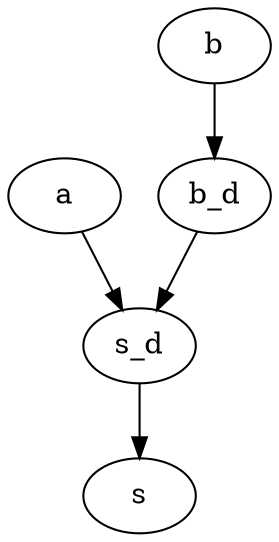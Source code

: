 strict digraph "" {
	a	[complexity=5,
		importance=0.427710894311,
		rank=0.0855421788622];
	s_d	[complexity=2,
		importance=0.331325289361,
		rank=0.165662644681];
	a -> s_d;
	s	[complexity=0,
		importance=0.174698901197,
		rank=0.0];
	b	[complexity=7,
		importance=0.572289105689,
		rank=0.081755586527];
	b_d	[complexity=5,
		importance=0.47590350074,
		rank=0.095180700148];
	b -> b_d;
	b_d -> s_d;
	s_d -> s;
}
